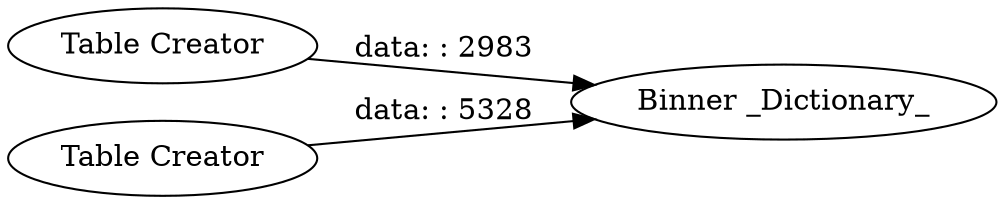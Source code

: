 digraph {
	"-5863922537404935457_2" [label="Table Creator"]
	"-5863922537404935457_5" [label="Binner _Dictionary_"]
	"-5863922537404935457_1" [label="Table Creator"]
	"-5863922537404935457_1" -> "-5863922537404935457_5" [label="data: : 5328"]
	"-5863922537404935457_2" -> "-5863922537404935457_5" [label="data: : 2983"]
	rankdir=LR
}
